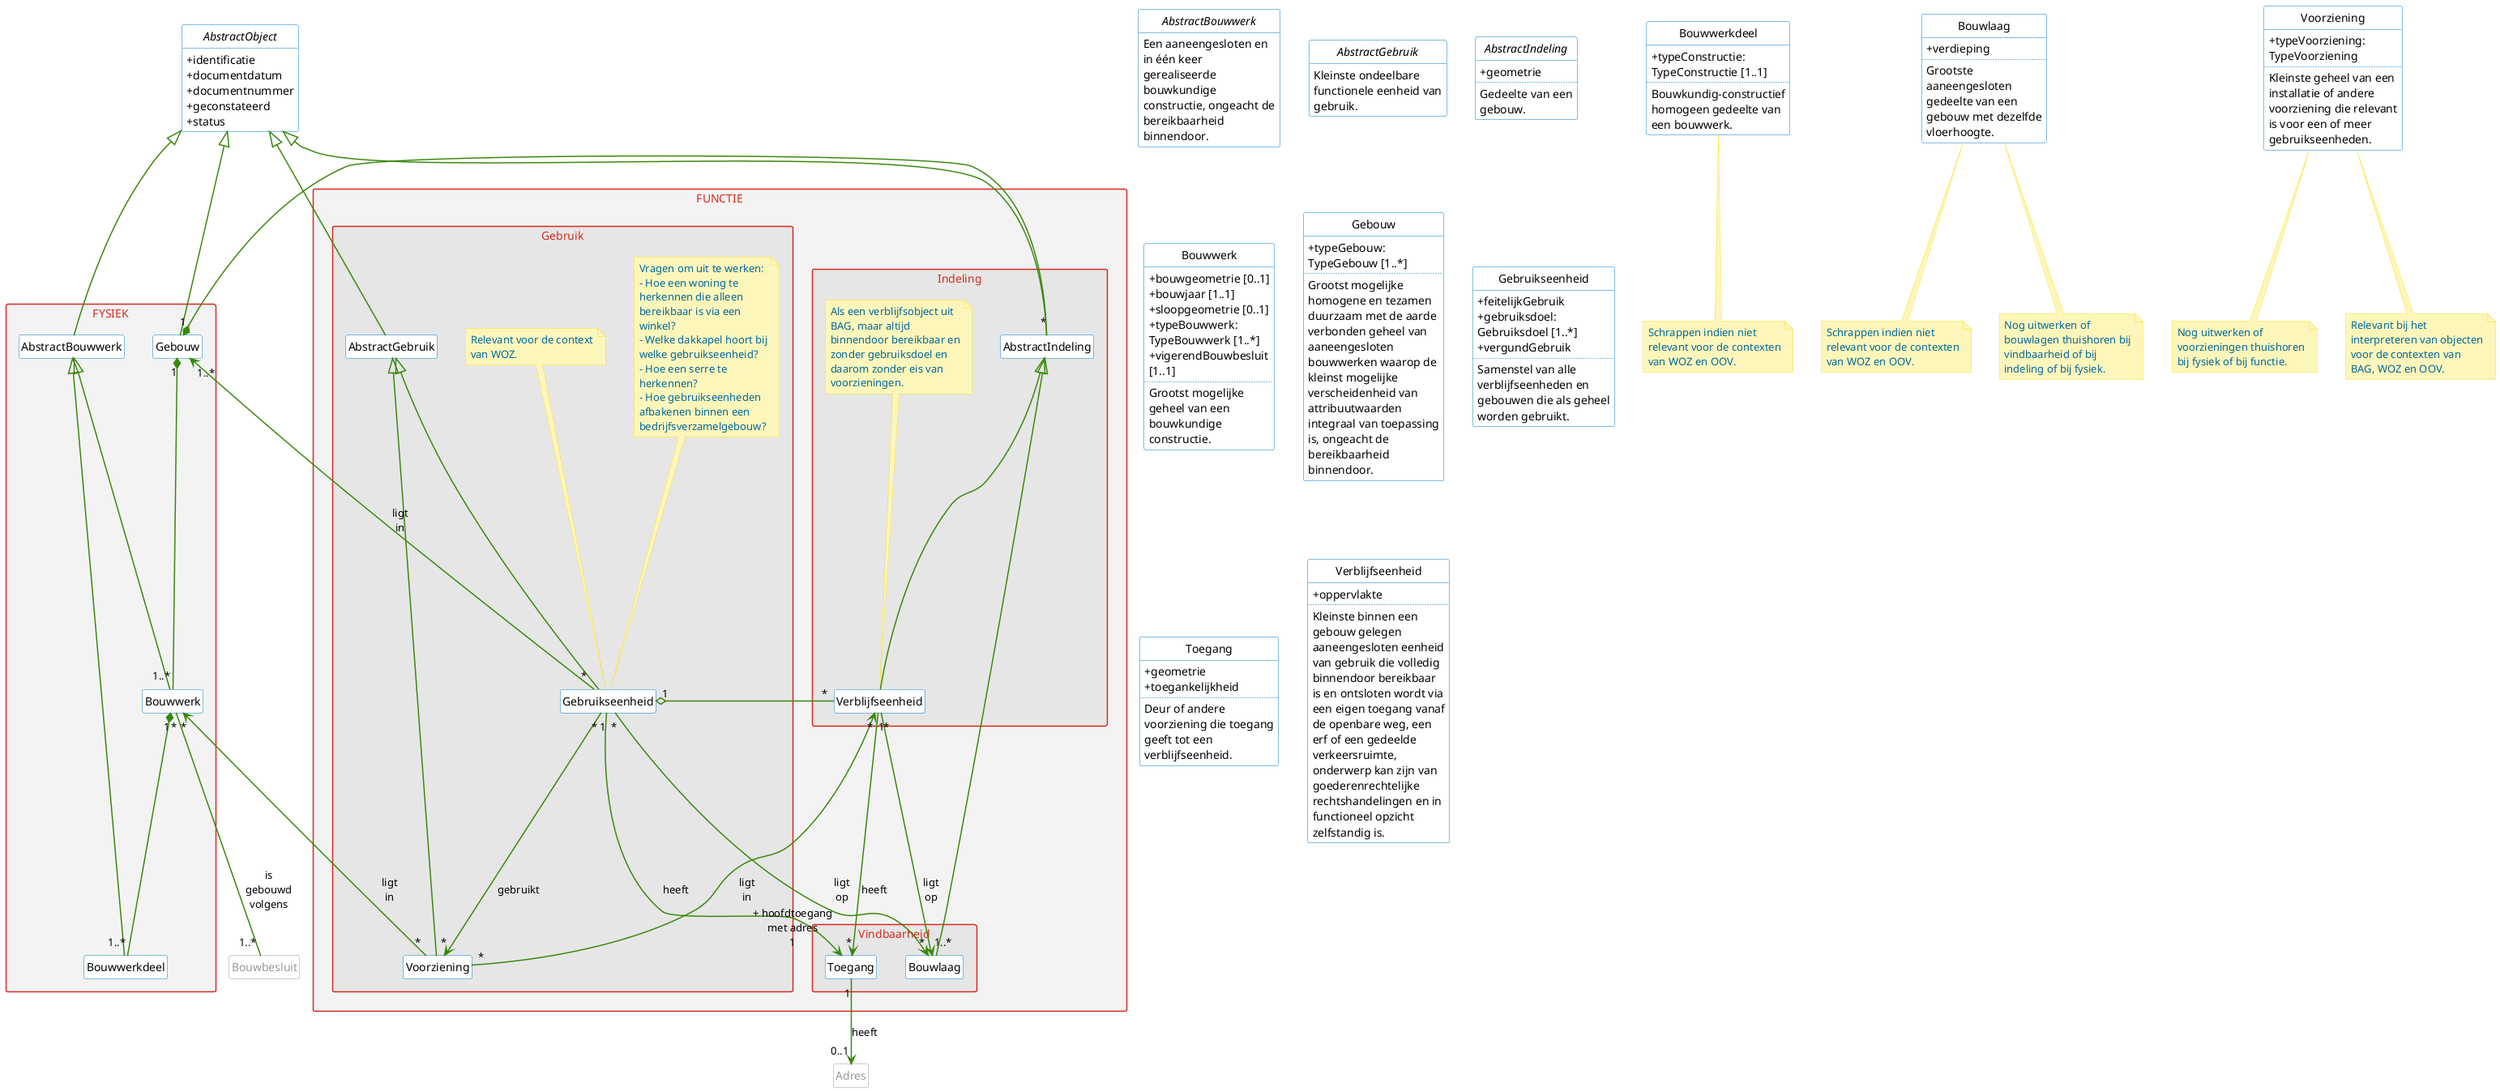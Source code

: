 @startuml

' --------v-v-v-v-v-v-v-v--------
' https://www.rijkshuisstijl.nl/organisatiespecifieke-richtlijnen/ministerie-van-binnenlandse-zaken-en-koninkrijksrelaties/deelidentiteit-kerndepartement-bzk
' https://www.rijkshuisstijl.nl/basiselementen/basiselementen-online/online-kleuren
'
' # Communicatiekleuren
' Het kerndepartement van BZK heeft uit het kleurenpalet van de rijkshuisstijl drie kleuren (elk met tint1 / tint2) gekozen:
' - Rijksoverheid hemelblauw #007bc7 (#b2d7ee/#d9ebf7)
' - Rijksoverheid rood #d52b1e (#f2bfbb/#f9dfdd)
' - Rijksoverheid groen #39870c (#c3dbb6/#e1eddb)
' Het gebruik van deze kleuren in combinatie met veel wit wordt gestimuleerd.
'
' # Tinten voor achtergrondkaders, grafieken en tabellen
' Voor achtergrondkaders, grafieken en tabellen kunnen 7 neutrale grijstinten of tinten van een communicatiekleur in stappen van 20% worden toegepast. Voor tekstachtergrond wordt grijstint1 of communicatiekleur tint2 aanbevolen om aan de contrasteisen voor een goede leesbaarheid te voldoen.
'
' Rijksoverheid grijs 1 #f3f3f3
' Rijksoverheid grijs 2 #e6e6e6
' Rijksoverheid grijs 3 #cccccc
' Rijksoverheid grijs 4 #b4b4b4
' Rijksoverheid grijs 5 #999999
' Rijksoverheid grijs 6 #696969
' Rijksoverheid grijs 7 #535353

' skinparam linetype ortho
' skinparam linetype polyline
' --------^-^-^-^-^-^-^-^--------

skinparam WrapWidth 165

skinparam Shadowing false

skinparam classAttributeIconSize 0

skinparam class {
    ArrowColor #39870c
'     ArrowMessageAlignment center
    ArrowThickness 1.5
    BackgroundColor #ffffff
    BorderColor #007bc7
    BorderColor<<extern>> #999999
    FontColor<<extern>> #999999
'     FontName RijksoverheidSansText
'     StereotypeFontStyle italic
}

skinparam note {
    BackgroundColor #fdf6bb
    BorderColor #f9e11e
    FontColor #01689b
'     FontName RijksoverheidSansText
}

skinparam package {
    BackgroundColor #f3f3f3
    BorderColor #d52b1e
    FontColor #d52b1e
'     FontName RijksoverheidSansText
    FontStyle normal
    Style rectangle
}

hide empty members

hide circle

hide stereotype

' hide AbstractObject

hide MetaObject

package "FYSIEK" {
    class AbstractBouwwerk {
    }
    class Gebouw {
    }
    class Bouwwerk {
    }
    class Bouwwerkdeel {
    }
}

package "FUNCTIE" {
    package "Gebruik" #e6e6e6 {
        class AbstractGebruik {
        }
        class Gebruikseenheid {
        }
        class Voorziening {
        }
        note top of Gebruikseenheid : Relevant voor de context van WOZ.
        note top of Gebruikseenheid : Vragen om uit te werken:\n- Hoe een woning te herkennen die alleen bereikbaar is via een winkel?\n- Welke dakkapel hoort bij welke gebruikseenheid?\n- Hoe een serre te herkennen?\n- Hoe gebruikseenheden afbakenen binnen een bedrijfsverzamelgebouw?
    }
    package "Indeling" #e6e6e6 {
        class AbstractIndeling {
        }
        class Verblijfseenheid {
        }
        note top of Verblijfseenheid : Als een verblijfsobject uit BAG, maar altijd binnendoor bereikbaar en zonder gebruiksdoel en daarom zonder eis van voorzieningen.

    }
    package "Vindbaarheid" #e6e6e6 {
        class Toegang {
        }
        class Bouwlaag {
        }
    }
}

' package "Representatie" {
'     class AbstractRepresentatie {
'     }
'     class GebouwRepresentatie {
'     }
'     class GebruikseenheidRepresentatie {
'     }
' '     class VerblijfseenheidRepresentatie {
' '     }
' }

' together {
'     class AbstractObject
'     class MetaObject
' }

' together {
'     class Adres
'     class Bouwbesluit
' }

' together {
'     class AbstractBouwwerk
'     class Bouwwerk
'     class Bouwwerkdeel
' }

' together {
'     class Gebruikseenheid
'     class Verblijfseenheid
' }

' together {
'     class Verblijfseenheid
'     class Bouwlaag
' }

AbstractObject <|-- AbstractBouwwerk
AbstractObject <|-- AbstractIndeling
AbstractObject <|-- Gebouw
AbstractObject <|-- AbstractGebruik
AbstractObject "1" <- "1..*" MetaObject
AbstractGebruik <|-- Gebruikseenheid
AbstractGebruik <|-- Voorziening
AbstractBouwwerk <|-- Bouwwerk
AbstractBouwwerk <|-- Bouwwerkdeel
Gebouw "1" *-- "1..*" Bouwwerk
Gebruikseenheid "*" --> "*" Voorziening : gebruikt
Bouwwerk "1" *-- "1..*" Bouwwerkdeel
Gebruikseenheid "*" --> "1..*" Gebouw : ligt\nin
Gebruikseenheid "1" o-- "*" Verblijfseenheid
Bouwwerk "*" <-- "*" Voorziening : ligt\nin
Bouwwerk "*" -- "1..*" Bouwbesluit : is\ngebouwd\nvolgens
Verblijfseenheid "*" <-- "*" Voorziening : ligt\nin
Verblijfseenheid "*" --> "1..*" Bouwlaag : ligt\nop
AbstractIndeling <|-- Bouwlaag
AbstractIndeling <|-- Verblijfseenheid
Gebouw "1" *-- "*" AbstractIndeling
Gebruikseenheid "1" --> "+ hoofdtoegang\nmet adres\n1" Toegang : heeft
Gebruikseenheid "*" --> "*" Bouwlaag : ligt\nop
Verblijfseenheid "1" --> "*" Toegang : heeft
Toegang "1" --> "0..1" Adres : heeft
' Gebouw "1" <|-- "1..*" GebouwRepresentatie
' AbstractRepresentatie <|-- GebouwRepresentatie
' Gebruikseenheid "1" <|-- "1..*" GebruikseenheidRepresentatie
' AbstractRepresentatie <|-- GebruikseenheidRepresentatie
' ' Verblijfseenheid "1" <|-- "1..*" VerblijfseenheidRepresentatie
' ' AbstractRepresentatie <|-- VerblijfseenheidRepresentatie

abstract class AbstractBouwwerk << Objecttype >> {
'     ..
    Een aaneengesloten en in één keer gerealiseerde bouwkundige constructie, ongeacht de bereikbaarheid binnendoor.
}

abstract class AbstractGebruik << Objecttype >> {
'     ..
    Kleinste ondeelbare functionele eenheid van gebruik.
}

abstract class AbstractObject << Objecttype >> {
    + identificatie
    + documentdatum
    + documentnummer
    + geconstateerd
    + status
'     ..
}

abstract class AbstractIndeling << Objecttype >> {
    + geometrie
    ..
    Gedeelte van een gebouw.
}

class Adres << extern >> {
}

class Bouwwerk << Objecttype >> {
    + bouwgeometrie [0..1]
    + bouwjaar [1..1]
'     + opleverdatum [1..1]
    + sloopgeometrie [0..1]
    + typeBouwwerk: TypeBouwwerk [1..*]
    + vigerendBouwbesluit [1..1]
    ..
    Grootst mogelijke geheel van een bouwkundige constructie.
}

class Bouwwerkdeel << Objecttype >> << vrijwillig >> {
    + typeConstructie: TypeConstructie [1..1]
    ..
    Bouwkundig-constructief homogeen gedeelte van een bouwwerk.
}

note bottom of Bouwwerkdeel : Schrappen indien niet relevant voor de contexten van WOZ en OOV.

class Gebouw << Objecttype >> {
    + typeGebouw: TypeGebouw [1..*]
    ..
    Grootst mogelijke homogene en tezamen duurzaam met de aarde verbonden geheel van aaneengesloten bouwwerken waarop de kleinst mogelijke verscheidenheid van attribuutwaarden integraal van toepassing is, ongeacht de bereikbaarheid binnendoor.
}

class Gebruikseenheid << Objecttype >> {
    + feitelijkGebruik
    + gebruiksdoel: Gebruiksdoel [1..*]
    + vergundGebruik
    ..
    Samenstel van alle verblijfseenheden en gebouwen die als geheel worden gebruikt.
}

class MetaObject << extern >> {
'     + typeMetagegeven: TypeMetagegeven
'     + waarde
'     ..
}

class Bouwbesluit << extern >> {
}

class Toegang << Objecttype >> {
    + geometrie
    + toegankelijkheid
    ..
    Deur of andere voorziening die toegang geeft tot een verblijfseenheid.
}

class Verblijfseenheid << Objecttype >> {
    + oppervlakte
    ..
    Kleinste binnen een gebouw gelegen aaneengesloten eenheid van gebruik die volledig binnendoor bereikbaar is en ontsloten wordt via een eigen toegang vanaf de openbare weg, een erf of een gedeelde verkeersruimte, onderwerp kan zijn van goederenrechtelijke rechtshandelingen en in functioneel opzicht zelfstandig is.
}

' --------v-v-v-v-v-v-v-v--------
' abstract class AbstractRepresentatie << Objecttype >> {
'     + geometrie
'     + levelOfDetail: LevelOfDetail [1..1]
'     + schaal: Schaalbereik [1..1]
'     ..
'     Authentieke gegeneraliseerde representatie van een object.
' }
'
' class GebouwRepresentatie << Objecttype >> {
'     ..
'     Authentieke gegeneraliseerde representatie van een gebouw.
' }
'
' ' class VerblijfseenheidRepresentatie << Objecttype >> {
' '     ..
' '     Authentieke gegeneraliseerde representatie van een verblijfseenheid.
' ' }
'
' class GebruikseenheidRepresentatie << Objecttype >> {
'     ..
'     Authentieke gegeneraliseerde representatie van een gebruikseenheid.
' }
' --------^-^-^-^-^-^-^-^--------

class Bouwlaag << Objecttype >> <<vrijwillig>> {
    + verdieping
    ..
    Grootste aaneengesloten gedeelte van een gebouw met dezelfde vloerhoogte.
}

note bottom of Bouwlaag : Schrappen indien niet relevant voor de contexten van WOZ en OOV.

note bottom of Bouwlaag : Nog uitwerken of bouwlagen thuishoren bij vindbaarheid of bij indeling of bij fysiek.

class Voorziening << Objecttype >> {
'     + gedeeldeVoorziening
'     + geometrie
    + typeVoorziening: TypeVoorziening
    ..
    Kleinste geheel van een installatie of andere voorziening die relevant is voor een of meer gebruikseenheden.
}

note bottom of Voorziening : Nog uitwerken of voorzieningen thuishoren bij fysiek of bij functie.

note bottom of Voorziening : Relevant bij het interpreteren van objecten voor de contexten van BAG, WOZ en OOV.

@enduml
